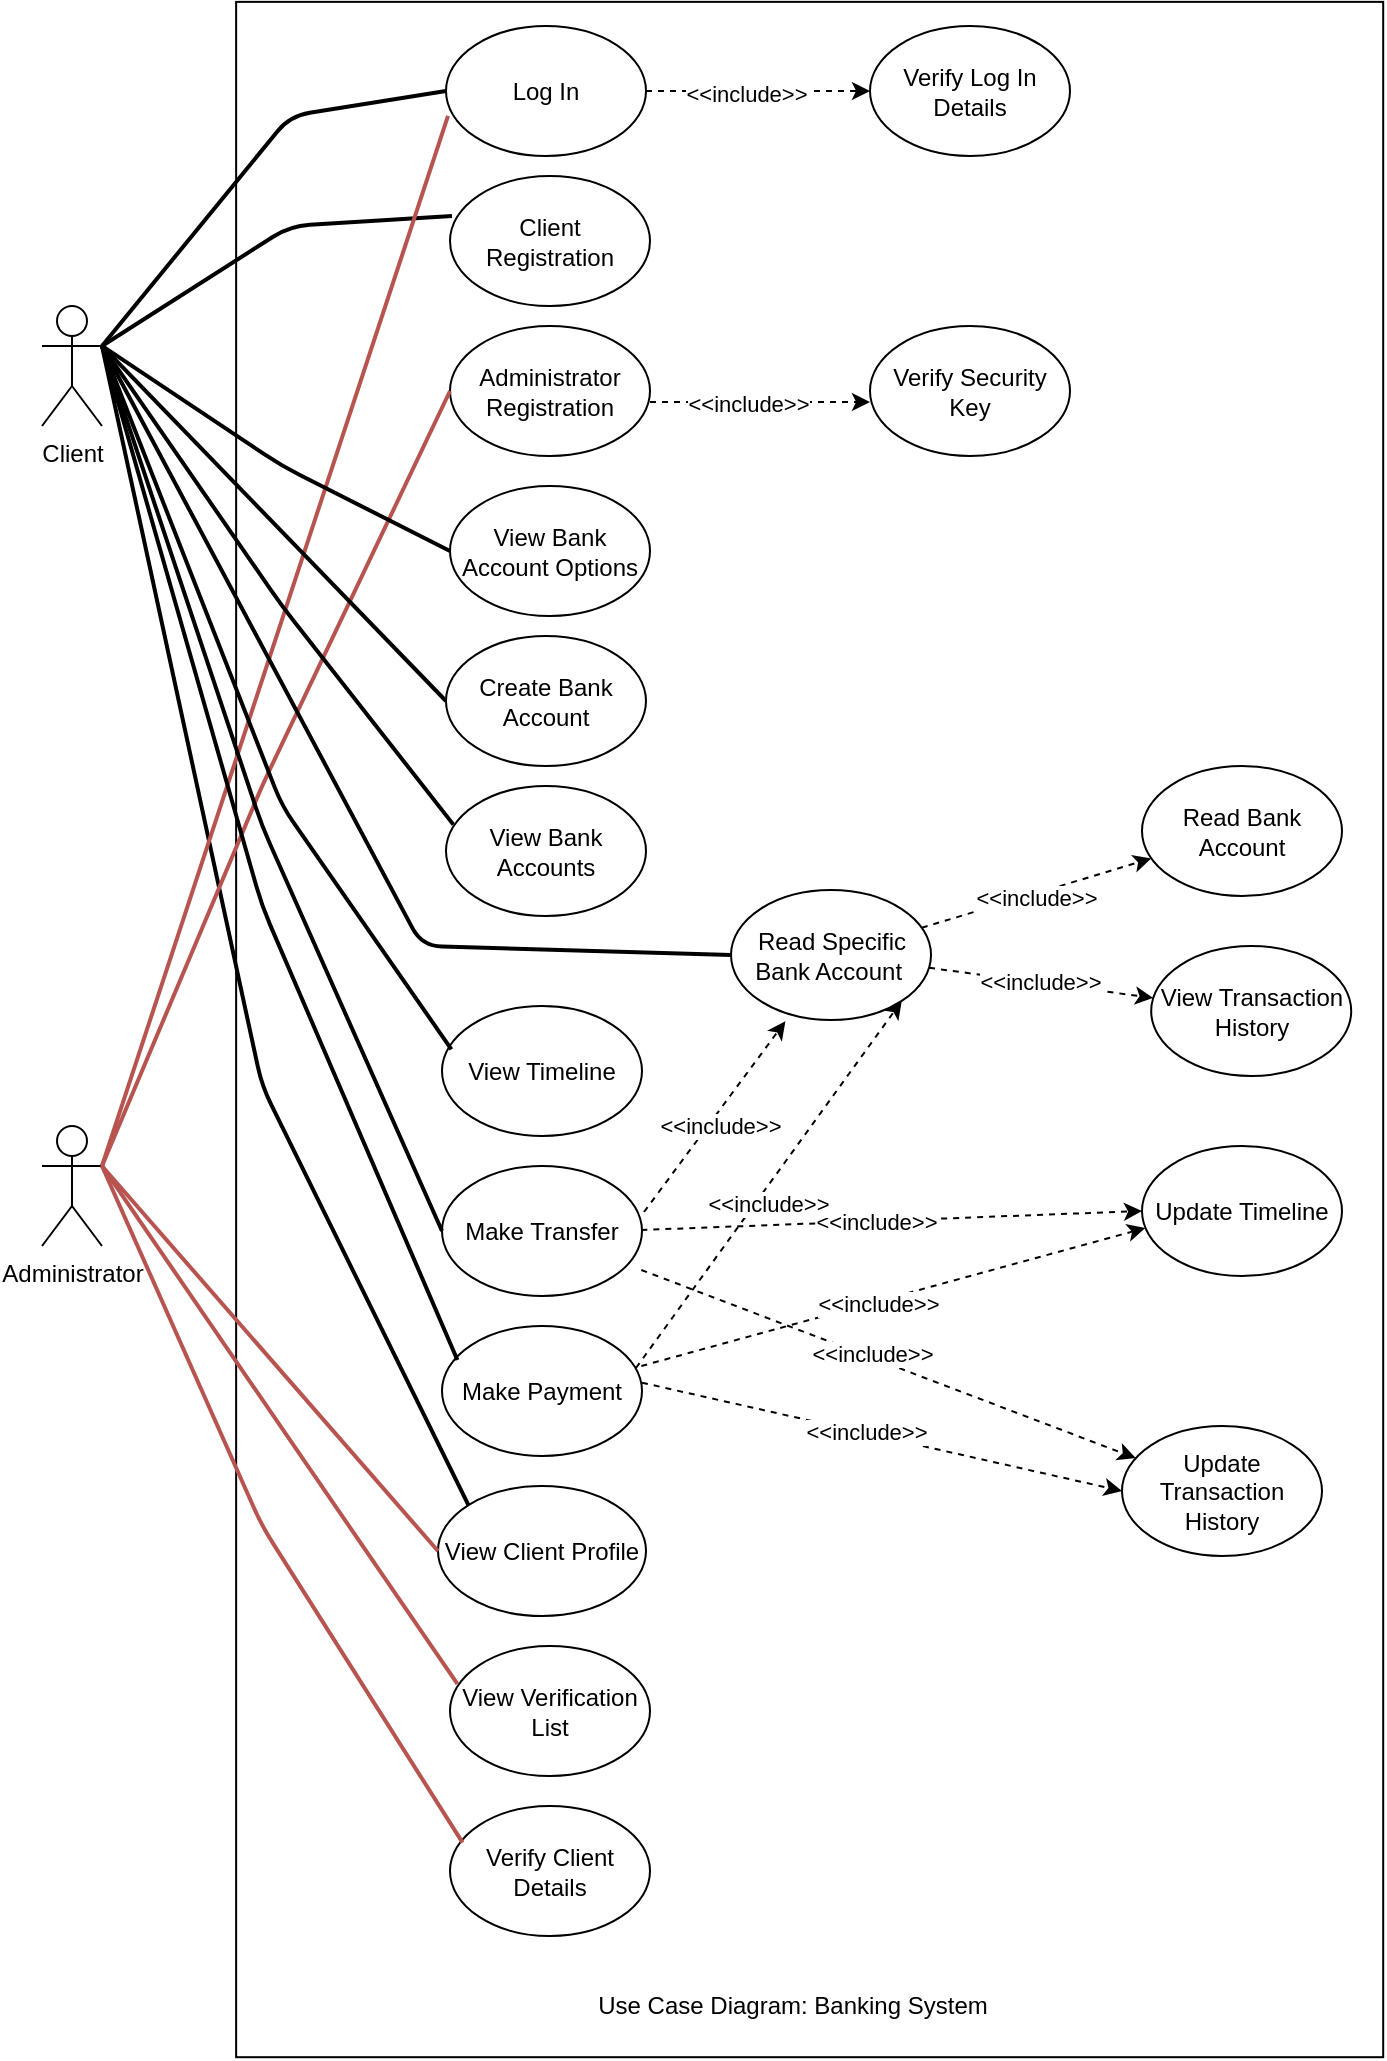 <mxfile version="15.3.2" type="google"><diagram id="Lp-cKI6hYXWoV7KMmKhs" name="Page-1"><mxGraphModel dx="1108" dy="482" grid="1" gridSize="10" guides="1" tooltips="1" connect="1" arrows="1" fold="1" page="1" pageScale="1" pageWidth="827" pageHeight="1169" math="0" shadow="0"><root><mxCell id="0"/><mxCell id="1" parent="0"/><mxCell id="4Y9FbF98AaK-WSTYp1Kf-1" value="" style="rounded=0;whiteSpace=wrap;html=1;rotation=90;" parent="1" vertex="1"><mxGeometry x="-30" y="335" width="1027.66" height="573.53" as="geometry"/></mxCell><mxCell id="4Y9FbF98AaK-WSTYp1Kf-2" value="Client" style="shape=umlActor;verticalLabelPosition=bottom;labelBackgroundColor=#ffffff;verticalAlign=top;html=1;outlineConnect=0;" parent="1" vertex="1"><mxGeometry x="100" y="260" width="30" height="60" as="geometry"/></mxCell><mxCell id="4Y9FbF98AaK-WSTYp1Kf-3" value="Administrator" style="shape=umlActor;verticalLabelPosition=bottom;labelBackgroundColor=#ffffff;verticalAlign=top;html=1;outlineConnect=0;" parent="1" vertex="1"><mxGeometry x="100" y="670" width="30" height="60" as="geometry"/></mxCell><mxCell id="4Y9FbF98AaK-WSTYp1Kf-4" value="Log In" style="ellipse;whiteSpace=wrap;html=1;" parent="1" vertex="1"><mxGeometry x="302" y="120" width="100" height="65" as="geometry"/></mxCell><mxCell id="4Y9FbF98AaK-WSTYp1Kf-6" value="View Client Profile" style="ellipse;whiteSpace=wrap;html=1;" parent="1" vertex="1"><mxGeometry x="298" y="850" width="104" height="65" as="geometry"/></mxCell><mxCell id="4Y9FbF98AaK-WSTYp1Kf-7" value="Verify Client Details" style="ellipse;whiteSpace=wrap;html=1;" parent="1" vertex="1"><mxGeometry x="304" y="1010" width="100" height="65" as="geometry"/></mxCell><mxCell id="4Y9FbF98AaK-WSTYp1Kf-8" value="Verify Log In Details" style="ellipse;whiteSpace=wrap;html=1;" parent="1" vertex="1"><mxGeometry x="514" y="120" width="100" height="65" as="geometry"/></mxCell><mxCell id="4Y9FbF98AaK-WSTYp1Kf-9" value="Client &lt;br&gt;Registration" style="ellipse;whiteSpace=wrap;html=1;" parent="1" vertex="1"><mxGeometry x="304" y="195" width="100" height="65" as="geometry"/></mxCell><mxCell id="4Y9FbF98AaK-WSTYp1Kf-10" value="Administrator Registration" style="ellipse;whiteSpace=wrap;html=1;" parent="1" vertex="1"><mxGeometry x="304" y="270" width="100" height="65" as="geometry"/></mxCell><mxCell id="4Y9FbF98AaK-WSTYp1Kf-15" value="" style="endArrow=none;html=1;entryX=0;entryY=0.5;entryDx=0;entryDy=0;strokeWidth=2;exitX=1;exitY=0.333;exitDx=0;exitDy=0;exitPerimeter=0;" parent="1" source="4Y9FbF98AaK-WSTYp1Kf-2" target="4Y9FbF98AaK-WSTYp1Kf-4" edge="1"><mxGeometry width="50" height="50" relative="1" as="geometry"><mxPoint x="144" y="205" as="sourcePoint"/><mxPoint x="194" y="155" as="targetPoint"/><Array as="points"><mxPoint x="224" y="165"/></Array></mxGeometry></mxCell><mxCell id="4Y9FbF98AaK-WSTYp1Kf-16" value="" style="endArrow=none;html=1;entryX=0.01;entryY=0.308;entryDx=0;entryDy=0;strokeWidth=2;entryPerimeter=0;exitX=1;exitY=0.333;exitDx=0;exitDy=0;exitPerimeter=0;" parent="1" source="4Y9FbF98AaK-WSTYp1Kf-2" target="4Y9FbF98AaK-WSTYp1Kf-9" edge="1"><mxGeometry width="50" height="50" relative="1" as="geometry"><mxPoint x="170" y="220" as="sourcePoint"/><mxPoint x="304" y="277.5" as="targetPoint"/><Array as="points"><mxPoint x="224" y="220"/></Array></mxGeometry></mxCell><mxCell id="4Y9FbF98AaK-WSTYp1Kf-17" value="" style="endArrow=none;html=1;entryX=0;entryY=0;entryDx=0;entryDy=0;strokeWidth=2;exitX=1;exitY=0.333;exitDx=0;exitDy=0;exitPerimeter=0;" parent="1" source="4Y9FbF98AaK-WSTYp1Kf-2" target="4Y9FbF98AaK-WSTYp1Kf-6" edge="1"><mxGeometry width="50" height="50" relative="1" as="geometry"><mxPoint x="110" y="340" as="sourcePoint"/><mxPoint x="194" y="155" as="targetPoint"/><Array as="points"><mxPoint x="210" y="650"/></Array></mxGeometry></mxCell><mxCell id="4Y9FbF98AaK-WSTYp1Kf-18" value="" style="endArrow=none;html=1;entryX=0.01;entryY=0.692;entryDx=0;entryDy=0;strokeWidth=2;fillColor=#f8cecc;strokeColor=#b85450;exitX=1;exitY=0.333;exitDx=0;exitDy=0;exitPerimeter=0;entryPerimeter=0;" parent="1" source="4Y9FbF98AaK-WSTYp1Kf-3" target="4Y9FbF98AaK-WSTYp1Kf-4" edge="1"><mxGeometry width="50" height="50" relative="1" as="geometry"><mxPoint x="144" y="465" as="sourcePoint"/><mxPoint x="194" y="415" as="targetPoint"/><Array as="points"/></mxGeometry></mxCell><mxCell id="4Y9FbF98AaK-WSTYp1Kf-19" value="" style="endArrow=none;html=1;strokeWidth=2;fillColor=#f8cecc;strokeColor=#b85450;exitX=1;exitY=0.333;exitDx=0;exitDy=0;exitPerimeter=0;entryX=0;entryY=0.5;entryDx=0;entryDy=0;" parent="1" source="4Y9FbF98AaK-WSTYp1Kf-3" target="4Y9FbF98AaK-WSTYp1Kf-10" edge="1"><mxGeometry width="50" height="50" relative="1" as="geometry"><mxPoint x="144" y="465" as="sourcePoint"/><mxPoint x="318.372" y="300.302" as="targetPoint"/><Array as="points"><mxPoint x="210" y="500"/></Array></mxGeometry></mxCell><mxCell id="4Y9FbF98AaK-WSTYp1Kf-20" value="" style="endArrow=none;html=1;exitX=0.063;exitY=0.282;exitDx=0;exitDy=0;strokeWidth=2;fillColor=#f8cecc;strokeColor=#b85450;entryX=1;entryY=0.333;entryDx=0;entryDy=0;entryPerimeter=0;exitPerimeter=0;" parent="1" source="4Y9FbF98AaK-WSTYp1Kf-7" target="4Y9FbF98AaK-WSTYp1Kf-3" edge="1"><mxGeometry width="50" height="50" relative="1" as="geometry"><mxPoint x="364" y="425" as="sourcePoint"/><mxPoint x="144" y="465" as="targetPoint"/><Array as="points"><mxPoint x="210" y="870"/></Array></mxGeometry></mxCell><mxCell id="4Y9FbF98AaK-WSTYp1Kf-21" value="" style="endArrow=none;html=1;entryX=0;entryY=0.5;entryDx=0;entryDy=0;strokeWidth=2;fillColor=#f8cecc;strokeColor=#b85450;exitX=1;exitY=0.333;exitDx=0;exitDy=0;exitPerimeter=0;" parent="1" source="4Y9FbF98AaK-WSTYp1Kf-3" target="4Y9FbF98AaK-WSTYp1Kf-6" edge="1"><mxGeometry width="50" height="50" relative="1" as="geometry"><mxPoint x="144" y="465" as="sourcePoint"/><mxPoint x="194" y="415" as="targetPoint"/><Array as="points"/></mxGeometry></mxCell><mxCell id="4Y9FbF98AaK-WSTYp1Kf-22" value="" style="endArrow=classic;dashed=1;html=1;entryX=0;entryY=0.5;entryDx=0;entryDy=0;exitX=1;exitY=0.5;exitDx=0;exitDy=0;endFill=1;" parent="1" source="4Y9FbF98AaK-WSTYp1Kf-4" target="4Y9FbF98AaK-WSTYp1Kf-8" edge="1"><mxGeometry width="50" height="50" relative="1" as="geometry"><mxPoint x="404" y="175" as="sourcePoint"/><mxPoint x="454" y="125" as="targetPoint"/></mxGeometry></mxCell><mxCell id="4Y9FbF98AaK-WSTYp1Kf-23" value="&amp;lt;&amp;lt;include&amp;gt;&amp;gt;" style="edgeLabel;html=1;align=center;verticalAlign=middle;resizable=0;points=[];" parent="4Y9FbF98AaK-WSTYp1Kf-22" vertex="1" connectable="0"><mxGeometry x="-0.105" y="-1" relative="1" as="geometry"><mxPoint as="offset"/></mxGeometry></mxCell><mxCell id="4Y9FbF98AaK-WSTYp1Kf-24" value="Verify Security Key&lt;br&gt;" style="ellipse;whiteSpace=wrap;html=1;" parent="1" vertex="1"><mxGeometry x="514" y="270" width="100" height="65" as="geometry"/></mxCell><mxCell id="4Y9FbF98AaK-WSTYp1Kf-25" value="" style="endArrow=classic;dashed=1;html=1;entryX=0;entryY=0.585;entryDx=0;entryDy=0;endFill=1;entryPerimeter=0;" parent="1" target="4Y9FbF98AaK-WSTYp1Kf-24" edge="1"><mxGeometry width="50" height="50" relative="1" as="geometry"><mxPoint x="404" y="308.01" as="sourcePoint"/><mxPoint x="378" y="260.01" as="targetPoint"/></mxGeometry></mxCell><mxCell id="4Y9FbF98AaK-WSTYp1Kf-26" value="&amp;lt;&amp;lt;include&amp;gt;&amp;gt;" style="edgeLabel;html=1;align=center;verticalAlign=middle;resizable=0;points=[];" parent="4Y9FbF98AaK-WSTYp1Kf-25" vertex="1" connectable="0"><mxGeometry x="-0.105" y="-1" relative="1" as="geometry"><mxPoint as="offset"/></mxGeometry></mxCell><mxCell id="4Y9FbF98AaK-WSTYp1Kf-27" value="Use Case Diagram: Banking System" style="text;html=1;align=center;verticalAlign=middle;resizable=0;points=[];autosize=1;" parent="1" vertex="1"><mxGeometry x="370.0" y="1100" width="210" height="20" as="geometry"/></mxCell><mxCell id="Z27QL9iDEDg-XLWW7Rdq-3" value="View Bank Account Options" style="ellipse;whiteSpace=wrap;html=1;" parent="1" vertex="1"><mxGeometry x="304" y="350" width="100" height="65" as="geometry"/></mxCell><mxCell id="Z27QL9iDEDg-XLWW7Rdq-4" value="" style="endArrow=none;html=1;entryX=0;entryY=0.5;entryDx=0;entryDy=0;strokeWidth=2;exitX=1;exitY=0.333;exitDx=0;exitDy=0;exitPerimeter=0;" parent="1" source="4Y9FbF98AaK-WSTYp1Kf-2" target="Z27QL9iDEDg-XLWW7Rdq-3" edge="1"><mxGeometry width="50" height="50" relative="1" as="geometry"><mxPoint x="180" y="230" as="sourcePoint"/><mxPoint x="349.88" y="577.5" as="targetPoint"/><Array as="points"><mxPoint x="220" y="340"/></Array></mxGeometry></mxCell><mxCell id="Z27QL9iDEDg-XLWW7Rdq-6" value="View Bank Accounts" style="ellipse;whiteSpace=wrap;html=1;" parent="1" vertex="1"><mxGeometry x="302" y="500" width="100" height="65" as="geometry"/></mxCell><mxCell id="Z27QL9iDEDg-XLWW7Rdq-7" value="" style="endArrow=none;html=1;entryX=0.037;entryY=0.297;entryDx=0;entryDy=0;strokeWidth=2;exitX=1;exitY=0.333;exitDx=0;exitDy=0;exitPerimeter=0;entryPerimeter=0;" parent="1" source="4Y9FbF98AaK-WSTYp1Kf-2" target="Z27QL9iDEDg-XLWW7Rdq-6" edge="1"><mxGeometry width="50" height="50" relative="1" as="geometry"><mxPoint x="154" y="270" as="sourcePoint"/><mxPoint x="314" y="497.5" as="targetPoint"/><Array as="points"><mxPoint x="220" y="410"/></Array></mxGeometry></mxCell><mxCell id="Z27QL9iDEDg-XLWW7Rdq-10" value="" style="endArrow=none;html=1;strokeWidth=2;exitX=1;exitY=0.333;exitDx=0;exitDy=0;exitPerimeter=0;entryX=0;entryY=0.5;entryDx=0;entryDy=0;" parent="1" source="4Y9FbF98AaK-WSTYp1Kf-2" target="Z27QL9iDEDg-XLWW7Rdq-12" edge="1"><mxGeometry width="50" height="50" relative="1" as="geometry"><mxPoint x="160" y="290" as="sourcePoint"/><mxPoint x="310" y="520" as="targetPoint"/><Array as="points"/></mxGeometry></mxCell><mxCell id="Z27QL9iDEDg-XLWW7Rdq-12" value="Create Bank Account" style="ellipse;whiteSpace=wrap;html=1;" parent="1" vertex="1"><mxGeometry x="302" y="425" width="100" height="65" as="geometry"/></mxCell><mxCell id="naFitGCs8VQdUD6Xatz7-1" value="View Verification List" style="ellipse;whiteSpace=wrap;html=1;" parent="1" vertex="1"><mxGeometry x="304" y="930" width="100" height="65" as="geometry"/></mxCell><mxCell id="naFitGCs8VQdUD6Xatz7-2" value="" style="endArrow=none;html=1;exitX=0.037;exitY=0.292;exitDx=0;exitDy=0;strokeWidth=2;fillColor=#f8cecc;strokeColor=#b85450;entryX=1;entryY=0.333;entryDx=0;entryDy=0;entryPerimeter=0;exitPerimeter=0;" parent="1" source="naFitGCs8VQdUD6Xatz7-1" target="4Y9FbF98AaK-WSTYp1Kf-3" edge="1"><mxGeometry width="50" height="50" relative="1" as="geometry"><mxPoint x="314" y="812.5" as="sourcePoint"/><mxPoint x="154" y="475" as="targetPoint"/><Array as="points"/></mxGeometry></mxCell><mxCell id="zDRScwy66Emc8Lc5VdUV-3" value="Read Specific Bank Account&amp;nbsp;" style="ellipse;whiteSpace=wrap;html=1;" parent="1" vertex="1"><mxGeometry x="444.51" y="552" width="100" height="65" as="geometry"/></mxCell><mxCell id="zDRScwy66Emc8Lc5VdUV-4" value="View Timeline" style="ellipse;whiteSpace=wrap;html=1;" parent="1" vertex="1"><mxGeometry x="300" y="610" width="100" height="65" as="geometry"/></mxCell><mxCell id="zDRScwy66Emc8Lc5VdUV-5" value="" style="endArrow=none;html=1;entryX=0;entryY=0.5;entryDx=0;entryDy=0;strokeWidth=2;exitX=1;exitY=0.333;exitDx=0;exitDy=0;exitPerimeter=0;" parent="1" source="4Y9FbF98AaK-WSTYp1Kf-2" target="zDRScwy66Emc8Lc5VdUV-3" edge="1"><mxGeometry width="50" height="50" relative="1" as="geometry"><mxPoint x="140" y="290" as="sourcePoint"/><mxPoint x="313.7" y="509.305" as="targetPoint"/><Array as="points"><mxPoint x="290" y="580"/></Array></mxGeometry></mxCell><mxCell id="zDRScwy66Emc8Lc5VdUV-6" value="" style="endArrow=none;html=1;entryX=0.047;entryY=0.333;entryDx=0;entryDy=0;strokeWidth=2;exitX=1;exitY=0.333;exitDx=0;exitDy=0;exitPerimeter=0;entryPerimeter=0;" parent="1" source="4Y9FbF98AaK-WSTYp1Kf-2" target="zDRScwy66Emc8Lc5VdUV-4" edge="1"><mxGeometry width="50" height="50" relative="1" as="geometry"><mxPoint x="150" y="300" as="sourcePoint"/><mxPoint x="323.7" y="519.305" as="targetPoint"/><Array as="points"><mxPoint x="220" y="510"/></Array></mxGeometry></mxCell><mxCell id="zDRScwy66Emc8Lc5VdUV-7" value="Read Bank Account" style="ellipse;whiteSpace=wrap;html=1;" parent="1" vertex="1"><mxGeometry x="650" y="490" width="100" height="65" as="geometry"/></mxCell><mxCell id="zDRScwy66Emc8Lc5VdUV-8" value="" style="endArrow=classic;dashed=1;html=1;endFill=1;" parent="1" source="zDRScwy66Emc8Lc5VdUV-3" target="zDRScwy66Emc8Lc5VdUV-7" edge="1"><mxGeometry width="50" height="50" relative="1" as="geometry"><mxPoint x="400" y="582.21" as="sourcePoint"/><mxPoint x="510" y="582" as="targetPoint"/></mxGeometry></mxCell><mxCell id="zDRScwy66Emc8Lc5VdUV-9" value="&amp;lt;&amp;lt;include&amp;gt;&amp;gt;" style="edgeLabel;html=1;align=center;verticalAlign=middle;resizable=0;points=[];" parent="zDRScwy66Emc8Lc5VdUV-8" vertex="1" connectable="0"><mxGeometry x="-0.105" y="-1" relative="1" as="geometry"><mxPoint x="5" y="-1" as="offset"/></mxGeometry></mxCell><mxCell id="6c39Z4GTajAuyPct5vFU-2" value="Make Payment" style="ellipse;whiteSpace=wrap;html=1;" parent="1" vertex="1"><mxGeometry x="300" y="770" width="100" height="65" as="geometry"/></mxCell><mxCell id="6c39Z4GTajAuyPct5vFU-3" value="Make Transfer" style="ellipse;whiteSpace=wrap;html=1;" parent="1" vertex="1"><mxGeometry x="300" y="690" width="100" height="65" as="geometry"/></mxCell><mxCell id="6c39Z4GTajAuyPct5vFU-8" value="" style="endArrow=none;html=1;entryX=0.077;entryY=0.262;entryDx=0;entryDy=0;strokeWidth=2;exitX=1;exitY=0.333;exitDx=0;exitDy=0;exitPerimeter=0;entryPerimeter=0;" parent="1" source="4Y9FbF98AaK-WSTYp1Kf-2" target="6c39Z4GTajAuyPct5vFU-2" edge="1"><mxGeometry width="50" height="50" relative="1" as="geometry"><mxPoint x="140" y="290" as="sourcePoint"/><mxPoint x="313.7" y="871.645" as="targetPoint"/><Array as="points"><mxPoint x="210" y="560"/></Array></mxGeometry></mxCell><mxCell id="6c39Z4GTajAuyPct5vFU-9" value="" style="endArrow=none;html=1;strokeWidth=2;exitX=1;exitY=0.333;exitDx=0;exitDy=0;exitPerimeter=0;entryX=0;entryY=0.5;entryDx=0;entryDy=0;" parent="1" source="4Y9FbF98AaK-WSTYp1Kf-2" target="6c39Z4GTajAuyPct5vFU-3" edge="1"><mxGeometry width="50" height="50" relative="1" as="geometry"><mxPoint x="150" y="300" as="sourcePoint"/><mxPoint x="307" y="713" as="targetPoint"/><Array as="points"><mxPoint x="210" y="520"/></Array></mxGeometry></mxCell><mxCell id="6c39Z4GTajAuyPct5vFU-11" value="Update Timeline" style="ellipse;whiteSpace=wrap;html=1;" parent="1" vertex="1"><mxGeometry x="650" y="680" width="100" height="65" as="geometry"/></mxCell><mxCell id="6c39Z4GTajAuyPct5vFU-12" value="Update Transaction History" style="ellipse;whiteSpace=wrap;html=1;" parent="1" vertex="1"><mxGeometry x="640" y="820" width="100" height="65" as="geometry"/></mxCell><mxCell id="6c39Z4GTajAuyPct5vFU-18" value="" style="endArrow=classic;dashed=1;html=1;endFill=1;entryX=0;entryY=0.5;entryDx=0;entryDy=0;" parent="1" target="6c39Z4GTajAuyPct5vFU-11" edge="1"><mxGeometry width="50" height="50" relative="1" as="geometry"><mxPoint x="399.67" y="722" as="sourcePoint"/><mxPoint x="505.16" y="722" as="targetPoint"/></mxGeometry></mxCell><mxCell id="6c39Z4GTajAuyPct5vFU-19" value="&amp;lt;&amp;lt;include&amp;gt;&amp;gt;" style="edgeLabel;html=1;align=center;verticalAlign=middle;resizable=0;points=[];" parent="6c39Z4GTajAuyPct5vFU-18" vertex="1" connectable="0"><mxGeometry x="-0.105" y="-1" relative="1" as="geometry"><mxPoint x="5" y="-1" as="offset"/></mxGeometry></mxCell><mxCell id="6c39Z4GTajAuyPct5vFU-20" value="" style="endArrow=classic;dashed=1;html=1;endFill=1;entryX=0;entryY=0.5;entryDx=0;entryDy=0;" parent="1" target="6c39Z4GTajAuyPct5vFU-12" edge="1"><mxGeometry width="50" height="50" relative="1" as="geometry"><mxPoint x="400.0" y="798.34" as="sourcePoint"/><mxPoint x="559.95" y="790.0" as="targetPoint"/></mxGeometry></mxCell><mxCell id="6c39Z4GTajAuyPct5vFU-21" value="&amp;lt;&amp;lt;include&amp;gt;&amp;gt;" style="edgeLabel;html=1;align=center;verticalAlign=middle;resizable=0;points=[];" parent="6c39Z4GTajAuyPct5vFU-20" vertex="1" connectable="0"><mxGeometry x="-0.105" y="-1" relative="1" as="geometry"><mxPoint x="5" y="-1" as="offset"/></mxGeometry></mxCell><mxCell id="6c39Z4GTajAuyPct5vFU-22" value="" style="endArrow=classic;dashed=1;html=1;endFill=1;entryX=0.017;entryY=0.631;entryDx=0;entryDy=0;entryPerimeter=0;" parent="1" target="6c39Z4GTajAuyPct5vFU-11" edge="1"><mxGeometry width="50" height="50" relative="1" as="geometry"><mxPoint x="399.67" y="790" as="sourcePoint"/><mxPoint x="630" y="790.5" as="targetPoint"/></mxGeometry></mxCell><mxCell id="6c39Z4GTajAuyPct5vFU-23" value="&amp;lt;&amp;lt;include&amp;gt;&amp;gt;" style="edgeLabel;html=1;align=center;verticalAlign=middle;resizable=0;points=[];" parent="6c39Z4GTajAuyPct5vFU-22" vertex="1" connectable="0"><mxGeometry x="-0.105" y="-1" relative="1" as="geometry"><mxPoint x="5" y="-1" as="offset"/></mxGeometry></mxCell><mxCell id="6c39Z4GTajAuyPct5vFU-24" value="" style="endArrow=classic;dashed=1;html=1;endFill=1;" parent="1" target="6c39Z4GTajAuyPct5vFU-12" edge="1"><mxGeometry width="50" height="50" relative="1" as="geometry"><mxPoint x="399.67" y="742" as="sourcePoint"/><mxPoint x="630" y="742.5" as="targetPoint"/></mxGeometry></mxCell><mxCell id="6c39Z4GTajAuyPct5vFU-25" value="&amp;lt;&amp;lt;include&amp;gt;&amp;gt;" style="edgeLabel;html=1;align=center;verticalAlign=middle;resizable=0;points=[];" parent="6c39Z4GTajAuyPct5vFU-24" vertex="1" connectable="0"><mxGeometry x="-0.105" y="-1" relative="1" as="geometry"><mxPoint x="5" y="-1" as="offset"/></mxGeometry></mxCell><mxCell id="6c39Z4GTajAuyPct5vFU-26" value="" style="endArrow=classic;dashed=1;html=1;endFill=1;entryX=0.272;entryY=1.01;entryDx=0;entryDy=0;entryPerimeter=0;exitX=1.01;exitY=0.354;exitDx=0;exitDy=0;exitPerimeter=0;" parent="1" source="6c39Z4GTajAuyPct5vFU-3" target="zDRScwy66Emc8Lc5VdUV-3" edge="1"><mxGeometry width="50" height="50" relative="1" as="geometry"><mxPoint x="409.67" y="732" as="sourcePoint"/><mxPoint x="660" y="722.5" as="targetPoint"/></mxGeometry></mxCell><mxCell id="6c39Z4GTajAuyPct5vFU-27" value="&amp;lt;&amp;lt;include&amp;gt;&amp;gt;" style="edgeLabel;html=1;align=center;verticalAlign=middle;resizable=0;points=[];" parent="6c39Z4GTajAuyPct5vFU-26" vertex="1" connectable="0"><mxGeometry x="-0.105" y="-1" relative="1" as="geometry"><mxPoint x="5" y="-1" as="offset"/></mxGeometry></mxCell><mxCell id="6c39Z4GTajAuyPct5vFU-28" value="" style="endArrow=classic;dashed=1;html=1;endFill=1;entryX=1;entryY=1;entryDx=0;entryDy=0;exitX=0.97;exitY=0.323;exitDx=0;exitDy=0;exitPerimeter=0;" parent="1" source="6c39Z4GTajAuyPct5vFU-2" target="zDRScwy66Emc8Lc5VdUV-3" edge="1"><mxGeometry width="50" height="50" relative="1" as="geometry"><mxPoint x="419.67" y="742" as="sourcePoint"/><mxPoint x="670" y="732.5" as="targetPoint"/></mxGeometry></mxCell><mxCell id="6c39Z4GTajAuyPct5vFU-29" value="&amp;lt;&amp;lt;include&amp;gt;&amp;gt;" style="edgeLabel;html=1;align=center;verticalAlign=middle;resizable=0;points=[];" parent="6c39Z4GTajAuyPct5vFU-28" vertex="1" connectable="0"><mxGeometry x="-0.105" y="-1" relative="1" as="geometry"><mxPoint x="5" y="-1" as="offset"/></mxGeometry></mxCell><mxCell id="YqX0daLrhkNyczar1nFs-1" value="View Transaction History" style="ellipse;whiteSpace=wrap;html=1;" vertex="1" parent="1"><mxGeometry x="654.6" y="580" width="100" height="65" as="geometry"/></mxCell><mxCell id="YqX0daLrhkNyczar1nFs-2" value="" style="endArrow=classic;dashed=1;html=1;endFill=1;" edge="1" parent="1" target="YqX0daLrhkNyczar1nFs-1" source="zDRScwy66Emc8Lc5VdUV-3"><mxGeometry width="50" height="50" relative="1" as="geometry"><mxPoint x="544.508" y="660.881" as="sourcePoint"/><mxPoint x="514.6" y="672" as="targetPoint"/></mxGeometry></mxCell><mxCell id="YqX0daLrhkNyczar1nFs-3" value="&amp;lt;&amp;lt;include&amp;gt;&amp;gt;" style="edgeLabel;html=1;align=center;verticalAlign=middle;resizable=0;points=[];" vertex="1" connectable="0" parent="YqX0daLrhkNyczar1nFs-2"><mxGeometry x="-0.105" y="-1" relative="1" as="geometry"><mxPoint x="5" y="-1" as="offset"/></mxGeometry></mxCell></root></mxGraphModel></diagram></mxfile>